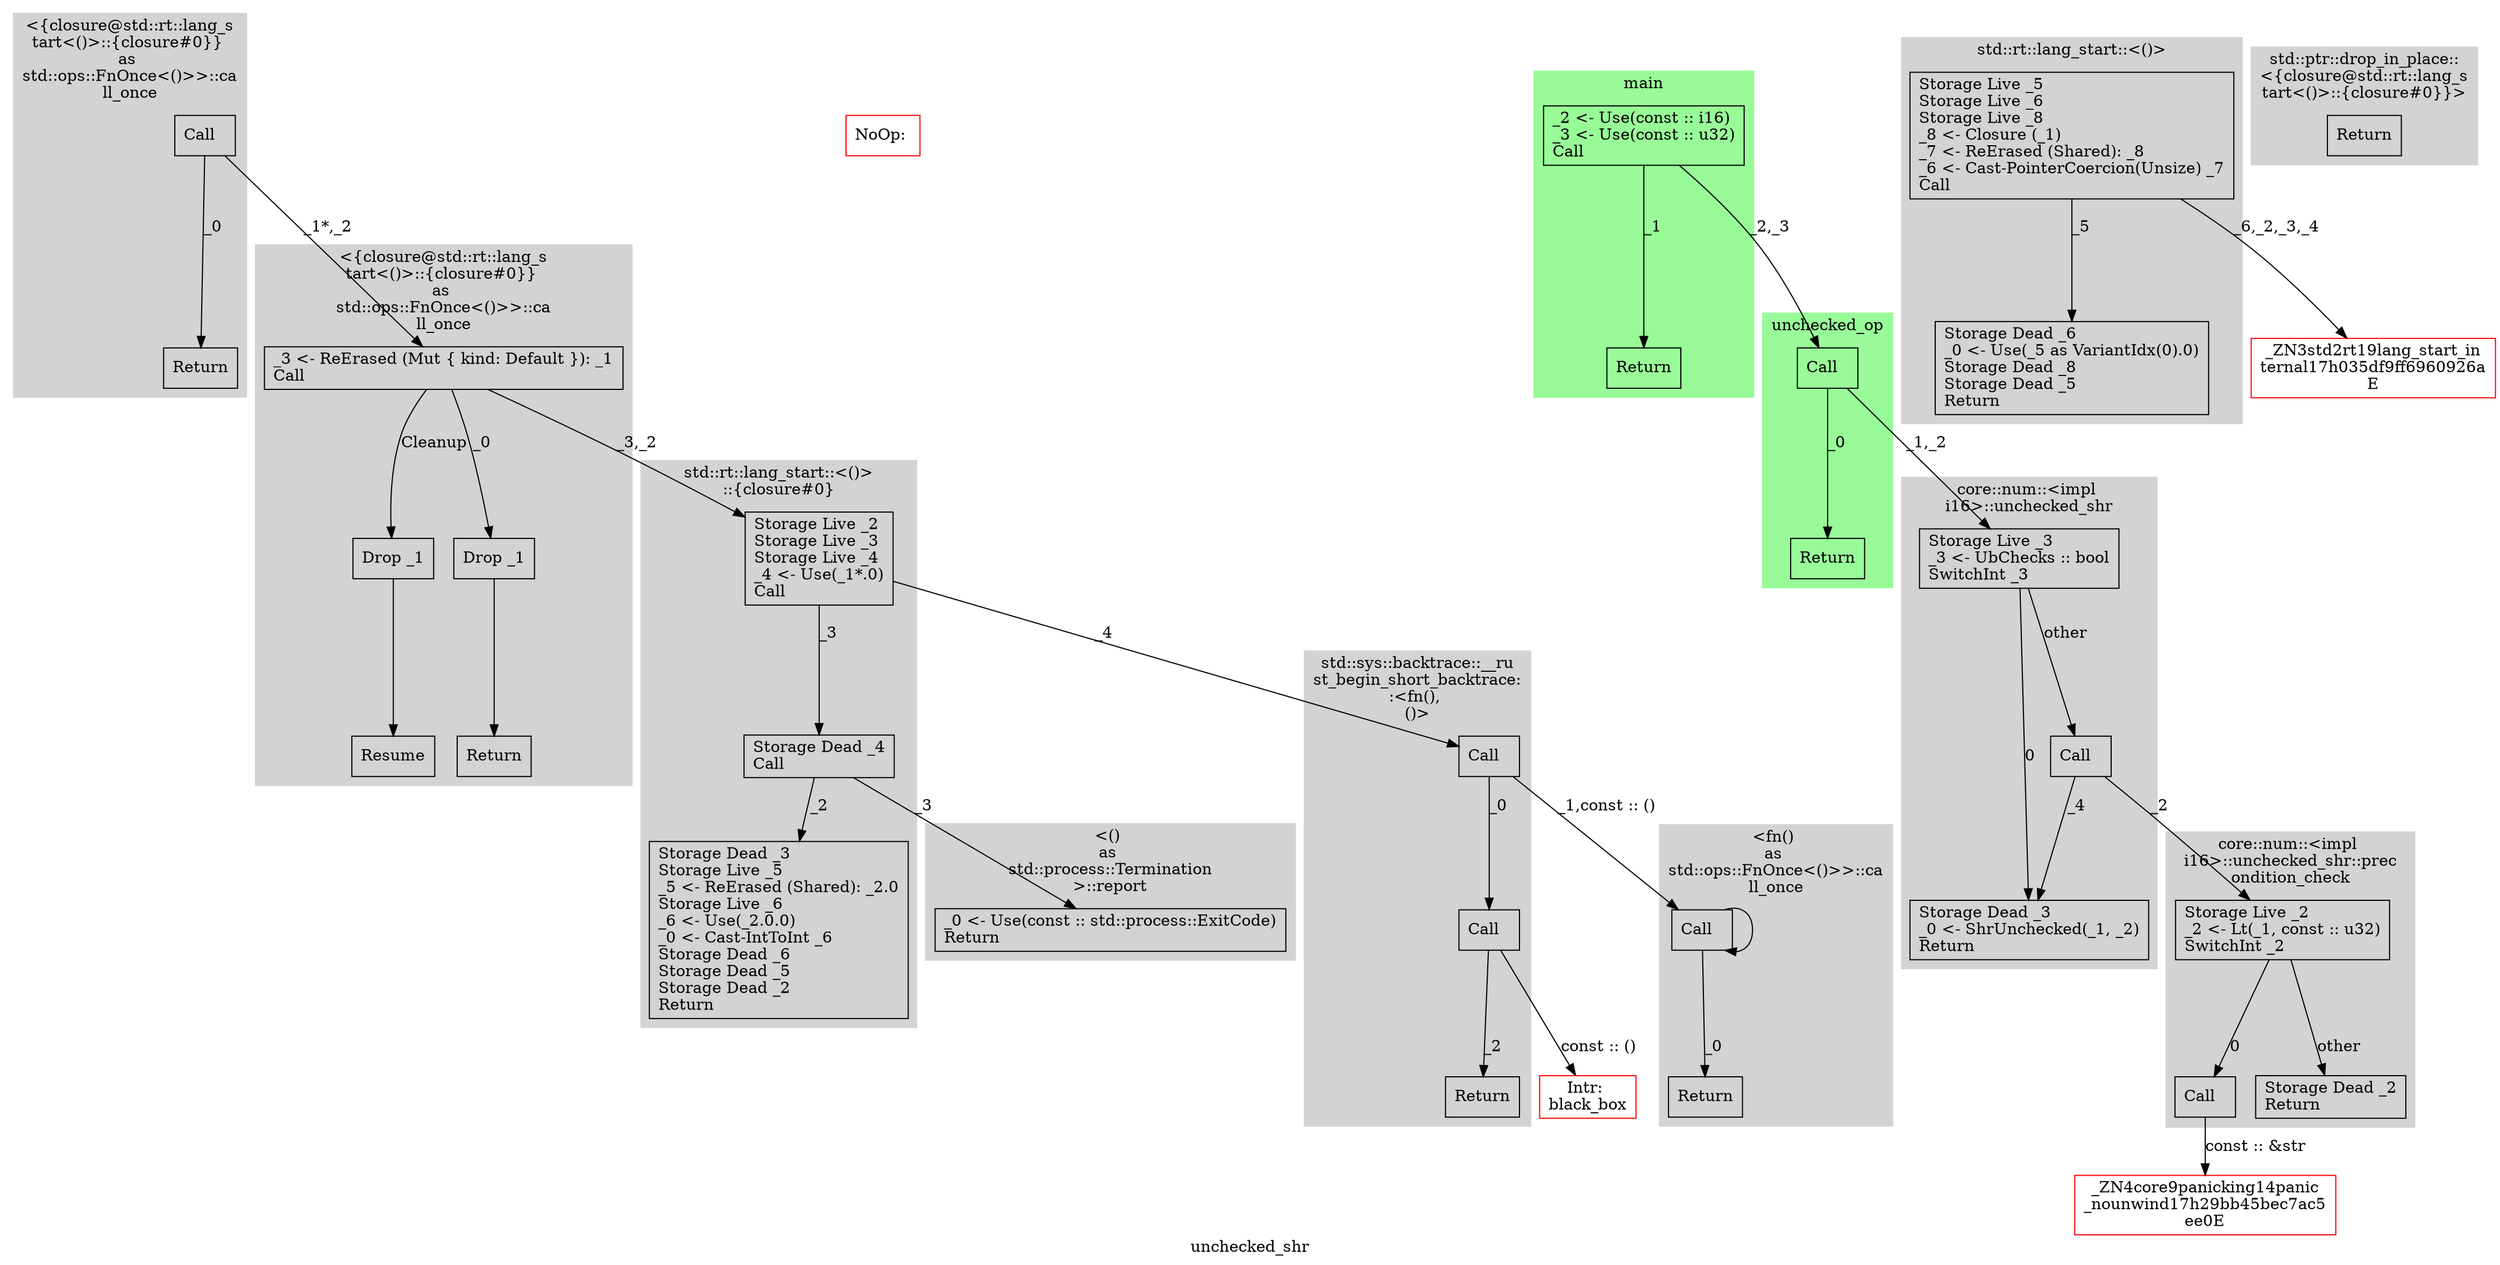 digraph {
  label="unchecked_shr";
  node [shape=rectangle];
  X3c6542d96320ad67_0 [label="Intr: \nblack_box", color=red];
  X8b0ac2e54b9a91_0 [label="NoOp: ", color=red];
  Xa1fae2d2bbfd50ae_0 [label="_ZN4core9panicking14panic\n_nounwind17h29bb45bec7ac5\nee0E", color=red];
  X5eb86185c1cf8f06_0 [label="_ZN3std2rt19lang_start_in\nternal17h035df9ff6960926a\nE", color=red];
  subgraph cluster_0 {
    label="core::num::<impl \ni16>::unchecked_shr";
    style="filled";
    color=lightgray;
    X3dfb10421593b1e8_0 -> X3dfb10421593b1e8_2 [label="0"];
    X3dfb10421593b1e8_0 -> X3dfb10421593b1e8_1 [label="other"];
    X3dfb10421593b1e8_0 [label="Storage Live _3\l_3 <- UbChecks :: bool\lSwitchInt _3\l"];
    X3dfb10421593b1e8_1 -> X3dfb10421593b1e8_2 [label="_4"];
    X3dfb10421593b1e8_1 [label="Call\l"];
    X3dfb10421593b1e8_2 [label="Storage Dead _3\l_0 <- ShrUnchecked(_1, _2)\lReturn\l"];
  }
  X3dfb10421593b1e8_1 -> X67406d0b881e84da_0 [label="_2"];
  subgraph cluster_1 {
    label="std::rt::lang_start::<()>";
    style="filled";
    color=lightgray;
    X1fcbbfbc6742d998_0 -> X1fcbbfbc6742d998_1 [label="_5"];
    X1fcbbfbc6742d998_0 [label="Storage Live _5\lStorage Live _6\lStorage Live _8\l_8 <- Closure (_1)\l_7 <- ReErased (Shared): _8\l_6 <- Cast-PointerCoercion(Unsize) _7\lCall\l"];
    X1fcbbfbc6742d998_1 [label="Storage Dead _6\l_0 <- Use(_5 as VariantIdx(0).0)\lStorage Dead _8\lStorage Dead _5\lReturn\l"];
  }
  X1fcbbfbc6742d998_0 -> X5eb86185c1cf8f06_0 [label="_6,_2,_3,_4"];
  subgraph cluster_2 {
    label="unchecked_op";
    style="filled";
    color=palegreen;
    X2ea79ec23c0f6969_0 -> X2ea79ec23c0f6969_1 [label="_0"];
    X2ea79ec23c0f6969_0 [label="Call\l"];
    X2ea79ec23c0f6969_1 [label="Return\l"];
  }
  X2ea79ec23c0f6969_0 -> X3dfb10421593b1e8_0 [label="_1,_2"];
  subgraph cluster_3 {
    label="<fn() \nas \nstd::ops::FnOnce<()>>::ca\nll_once";
    style="filled";
    color=lightgray;
    X308478c52589b452_0 -> X308478c52589b452_1 [label="_0"];
    X308478c52589b452_0 [label="Call\l"];
    X308478c52589b452_1 [label="Return\l"];
  }
  X308478c52589b452_0 -> X308478c52589b452_0: _1 [label=""];
  subgraph cluster_4 {
    label="main";
    style="filled";
    color=palegreen;
    X74e505ee082dcd3c_0 -> X74e505ee082dcd3c_1 [label="_1"];
    X74e505ee082dcd3c_0 [label="_2 <- Use(const :: i16)\l_3 <- Use(const :: u32)\lCall\l"];
    X74e505ee082dcd3c_1 [label="Return\l"];
  }
  X74e505ee082dcd3c_0 -> X2ea79ec23c0f6969_0 [label="_2,_3"];
  subgraph cluster_5 {
    label="core::num::<impl \ni16>::unchecked_shr::prec\nondition_check";
    style="filled";
    color=lightgray;
    X67406d0b881e84da_0 -> X67406d0b881e84da_2 [label="0"];
    X67406d0b881e84da_0 -> X67406d0b881e84da_1 [label="other"];
    X67406d0b881e84da_0 [label="Storage Live _2\l_2 <- Lt(_1, const :: u32)\lSwitchInt _2\l"];
    X67406d0b881e84da_1 [label="Storage Dead _2\lReturn\l"];
    X67406d0b881e84da_2 [label="Call\l"];
  }
  X67406d0b881e84da_2 -> Xa1fae2d2bbfd50ae_0 [label="const :: &str"];
  subgraph cluster_6 {
    label="<{closure@std::rt::lang_s\ntart<()>::{closure#0}} \nas \nstd::ops::FnOnce<()>>::ca\nll_once";
    style="filled";
    color=lightgray;
    X63a912d85dcf5dbc_0 -> X63a912d85dcf5dbc_1 [label="_0"];
    X63a912d85dcf5dbc_0 [label="Call\l"];
    X63a912d85dcf5dbc_1 [label="Return\l"];
  }
  X63a912d85dcf5dbc_0 -> Xc86fbb6bb8f835bf_0 [label="_1*,_2"];
  subgraph cluster_7 {
    label="<() \nas \nstd::process::Termination\n>::report";
    style="filled";
    color=lightgray;
    X8f6613fb2e5e284f_0 [label="_0 <- Use(const :: std::process::ExitCode)\lReturn\l"];
  }
  subgraph cluster_8 {
    label="std::rt::lang_start::<()>\n::{closure#0}";
    style="filled";
    color=lightgray;
    Xc5c68a464c01d1d6_0 -> Xc5c68a464c01d1d6_1 [label="_3"];
    Xc5c68a464c01d1d6_0 [label="Storage Live _2\lStorage Live _3\lStorage Live _4\l_4 <- Use(_1*.0)\lCall\l"];
    Xc5c68a464c01d1d6_1 -> Xc5c68a464c01d1d6_2 [label="_2"];
    Xc5c68a464c01d1d6_1 [label="Storage Dead _4\lCall\l"];
    Xc5c68a464c01d1d6_2 [label="Storage Dead _3\lStorage Live _5\l_5 <- ReErased (Shared): _2.0\lStorage Live _6\l_6 <- Use(_2.0.0)\l_0 <- Cast-IntToInt _6\lStorage Dead _6\lStorage Dead _5\lStorage Dead _2\lReturn\l"];
  }
  Xc5c68a464c01d1d6_0 -> X418d756885456e9e_0 [label="_4"];
  Xc5c68a464c01d1d6_1 -> X8f6613fb2e5e284f_0 [label="_3"];
  subgraph cluster_9 {
    label="std::ptr::drop_in_place::\n<{closure@std::rt::lang_s\ntart<()>::{closure#0}}>";
    style="filled";
    color=lightgray;
    Xa8d344f9e18404f4_0 [label="Return\l"];
  }
  subgraph cluster_10 {
    label="std::sys::backtrace::__ru\nst_begin_short_backtrace:\n:<fn(), \n()>";
    style="filled";
    color=lightgray;
    X418d756885456e9e_0 -> X418d756885456e9e_1 [label="_0"];
    X418d756885456e9e_0 [label="Call\l"];
    X418d756885456e9e_1 -> X418d756885456e9e_2 [label="_2"];
    X418d756885456e9e_1 [label="Call\l"];
    X418d756885456e9e_2 [label="Return\l"];
  }
  X418d756885456e9e_0 -> X308478c52589b452_0 [label="_1,const :: ()"];
  X418d756885456e9e_1 -> X3c6542d96320ad67_0 [label="const :: ()"];
  subgraph cluster_11 {
    label="<{closure@std::rt::lang_s\ntart<()>::{closure#0}} \nas \nstd::ops::FnOnce<()>>::ca\nll_once";
    style="filled";
    color=lightgray;
    Xc86fbb6bb8f835bf_0 -> Xc86fbb6bb8f835bf_3 [label="Cleanup"];
    Xc86fbb6bb8f835bf_0 -> Xc86fbb6bb8f835bf_1 [label="_0"];
    Xc86fbb6bb8f835bf_0 [label="_3 <- ReErased (Mut { kind: Default }): _1\lCall\l"];
    Xc86fbb6bb8f835bf_1 -> Xc86fbb6bb8f835bf_2;
    Xc86fbb6bb8f835bf_1 [label="Drop _1\l"];
    Xc86fbb6bb8f835bf_2 [label="Return\l"];
    Xc86fbb6bb8f835bf_3 -> Xc86fbb6bb8f835bf_4;
    Xc86fbb6bb8f835bf_3 [label="Drop _1\l"];
    Xc86fbb6bb8f835bf_4 [label="Resume\l"];
  }
  Xc86fbb6bb8f835bf_0 -> Xc5c68a464c01d1d6_0 [label="_3,_2"];
}
